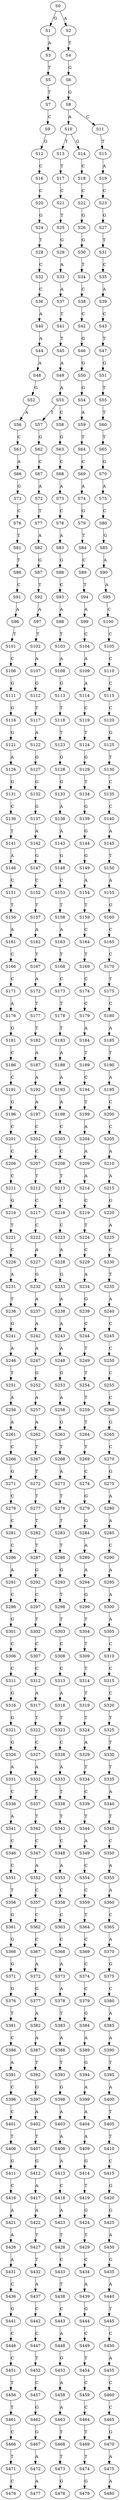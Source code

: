 strict digraph  {
	S0 -> S1 [ label = G ];
	S0 -> S2 [ label = A ];
	S1 -> S3 [ label = A ];
	S2 -> S4 [ label = T ];
	S3 -> S5 [ label = T ];
	S4 -> S6 [ label = G ];
	S5 -> S7 [ label = T ];
	S6 -> S8 [ label = G ];
	S7 -> S9 [ label = C ];
	S8 -> S10 [ label = A ];
	S8 -> S11 [ label = C ];
	S9 -> S12 [ label = G ];
	S10 -> S13 [ label = T ];
	S10 -> S14 [ label = G ];
	S11 -> S15 [ label = T ];
	S12 -> S16 [ label = C ];
	S13 -> S17 [ label = T ];
	S14 -> S18 [ label = C ];
	S15 -> S19 [ label = A ];
	S16 -> S20 [ label = C ];
	S17 -> S21 [ label = C ];
	S18 -> S22 [ label = C ];
	S19 -> S23 [ label = C ];
	S20 -> S24 [ label = G ];
	S21 -> S25 [ label = T ];
	S22 -> S26 [ label = G ];
	S23 -> S27 [ label = G ];
	S24 -> S28 [ label = T ];
	S25 -> S29 [ label = G ];
	S26 -> S30 [ label = G ];
	S27 -> S31 [ label = T ];
	S28 -> S32 [ label = C ];
	S29 -> S33 [ label = A ];
	S30 -> S34 [ label = T ];
	S31 -> S35 [ label = C ];
	S32 -> S36 [ label = C ];
	S33 -> S37 [ label = A ];
	S34 -> S38 [ label = C ];
	S35 -> S39 [ label = A ];
	S36 -> S40 [ label = A ];
	S37 -> S41 [ label = T ];
	S38 -> S42 [ label = C ];
	S39 -> S43 [ label = C ];
	S40 -> S44 [ label = A ];
	S41 -> S45 [ label = T ];
	S42 -> S46 [ label = G ];
	S43 -> S47 [ label = T ];
	S44 -> S48 [ label = A ];
	S45 -> S49 [ label = A ];
	S46 -> S50 [ label = G ];
	S47 -> S51 [ label = G ];
	S48 -> S52 [ label = G ];
	S49 -> S53 [ label = A ];
	S50 -> S54 [ label = G ];
	S51 -> S55 [ label = T ];
	S52 -> S56 [ label = A ];
	S53 -> S57 [ label = T ];
	S53 -> S58 [ label = C ];
	S54 -> S59 [ label = A ];
	S55 -> S60 [ label = T ];
	S56 -> S61 [ label = C ];
	S57 -> S62 [ label = G ];
	S58 -> S63 [ label = G ];
	S59 -> S64 [ label = T ];
	S60 -> S65 [ label = T ];
	S61 -> S66 [ label = A ];
	S62 -> S67 [ label = C ];
	S63 -> S68 [ label = C ];
	S64 -> S69 [ label = C ];
	S65 -> S70 [ label = G ];
	S66 -> S71 [ label = G ];
	S67 -> S72 [ label = A ];
	S68 -> S73 [ label = A ];
	S69 -> S74 [ label = A ];
	S70 -> S75 [ label = A ];
	S71 -> S76 [ label = C ];
	S72 -> S77 [ label = T ];
	S73 -> S78 [ label = C ];
	S74 -> S79 [ label = G ];
	S75 -> S80 [ label = C ];
	S76 -> S81 [ label = T ];
	S77 -> S82 [ label = A ];
	S78 -> S83 [ label = A ];
	S79 -> S84 [ label = T ];
	S80 -> S85 [ label = G ];
	S81 -> S86 [ label = T ];
	S82 -> S87 [ label = G ];
	S83 -> S88 [ label = G ];
	S84 -> S89 [ label = C ];
	S85 -> S90 [ label = A ];
	S86 -> S91 [ label = C ];
	S87 -> S92 [ label = T ];
	S88 -> S93 [ label = C ];
	S89 -> S94 [ label = T ];
	S90 -> S95 [ label = A ];
	S91 -> S96 [ label = A ];
	S92 -> S97 [ label = A ];
	S93 -> S98 [ label = A ];
	S94 -> S99 [ label = A ];
	S95 -> S100 [ label = C ];
	S96 -> S101 [ label = T ];
	S97 -> S102 [ label = T ];
	S98 -> S103 [ label = T ];
	S99 -> S104 [ label = C ];
	S100 -> S105 [ label = C ];
	S101 -> S106 [ label = C ];
	S102 -> S107 [ label = A ];
	S103 -> S108 [ label = A ];
	S104 -> S109 [ label = A ];
	S105 -> S110 [ label = C ];
	S106 -> S111 [ label = G ];
	S107 -> S112 [ label = G ];
	S108 -> S113 [ label = G ];
	S109 -> S114 [ label = A ];
	S110 -> S115 [ label = C ];
	S111 -> S116 [ label = G ];
	S112 -> S117 [ label = T ];
	S113 -> S118 [ label = T ];
	S114 -> S119 [ label = C ];
	S115 -> S120 [ label = C ];
	S116 -> S121 [ label = G ];
	S117 -> S122 [ label = A ];
	S118 -> S123 [ label = T ];
	S119 -> S124 [ label = T ];
	S120 -> S125 [ label = G ];
	S121 -> S126 [ label = A ];
	S122 -> S127 [ label = G ];
	S123 -> S128 [ label = G ];
	S124 -> S129 [ label = G ];
	S125 -> S130 [ label = T ];
	S126 -> S131 [ label = G ];
	S127 -> S132 [ label = G ];
	S128 -> S133 [ label = G ];
	S129 -> S134 [ label = T ];
	S130 -> S135 [ label = C ];
	S131 -> S136 [ label = C ];
	S132 -> S137 [ label = G ];
	S133 -> S138 [ label = A ];
	S134 -> S139 [ label = G ];
	S135 -> S140 [ label = C ];
	S136 -> S141 [ label = T ];
	S137 -> S142 [ label = A ];
	S138 -> S143 [ label = A ];
	S139 -> S144 [ label = G ];
	S140 -> S145 [ label = A ];
	S141 -> S146 [ label = A ];
	S142 -> S147 [ label = G ];
	S143 -> S148 [ label = G ];
	S144 -> S149 [ label = G ];
	S145 -> S150 [ label = T ];
	S146 -> S151 [ label = C ];
	S147 -> S152 [ label = C ];
	S148 -> S153 [ label = C ];
	S149 -> S154 [ label = A ];
	S150 -> S155 [ label = A ];
	S151 -> S156 [ label = T ];
	S152 -> S157 [ label = T ];
	S153 -> S158 [ label = T ];
	S154 -> S159 [ label = T ];
	S155 -> S160 [ label = G ];
	S156 -> S161 [ label = A ];
	S157 -> S162 [ label = A ];
	S158 -> S163 [ label = A ];
	S159 -> S164 [ label = C ];
	S160 -> S165 [ label = C ];
	S161 -> S166 [ label = C ];
	S162 -> S167 [ label = T ];
	S163 -> S168 [ label = T ];
	S164 -> S169 [ label = T ];
	S165 -> S170 [ label = C ];
	S166 -> S171 [ label = C ];
	S167 -> S172 [ label = A ];
	S168 -> S173 [ label = C ];
	S169 -> S174 [ label = C ];
	S170 -> S175 [ label = T ];
	S171 -> S176 [ label = A ];
	S172 -> S177 [ label = T ];
	S173 -> S178 [ label = T ];
	S174 -> S179 [ label = C ];
	S175 -> S180 [ label = C ];
	S176 -> S181 [ label = G ];
	S177 -> S182 [ label = T ];
	S178 -> S183 [ label = T ];
	S179 -> S184 [ label = A ];
	S180 -> S185 [ label = A ];
	S181 -> S186 [ label = C ];
	S182 -> S187 [ label = A ];
	S183 -> S188 [ label = A ];
	S184 -> S189 [ label = T ];
	S185 -> S190 [ label = T ];
	S186 -> S191 [ label = C ];
	S187 -> S192 [ label = A ];
	S188 -> S193 [ label = A ];
	S189 -> S194 [ label = C ];
	S190 -> S195 [ label = A ];
	S191 -> S196 [ label = G ];
	S192 -> S197 [ label = A ];
	S193 -> S198 [ label = A ];
	S194 -> S199 [ label = T ];
	S195 -> S200 [ label = C ];
	S196 -> S201 [ label = C ];
	S197 -> S202 [ label = C ];
	S198 -> S203 [ label = C ];
	S199 -> S204 [ label = A ];
	S200 -> S205 [ label = C ];
	S201 -> S206 [ label = C ];
	S202 -> S207 [ label = C ];
	S203 -> S208 [ label = C ];
	S204 -> S209 [ label = A ];
	S205 -> S210 [ label = A ];
	S206 -> S211 [ label = C ];
	S207 -> S212 [ label = T ];
	S208 -> S213 [ label = T ];
	S209 -> S214 [ label = A ];
	S210 -> S215 [ label = A ];
	S211 -> S216 [ label = G ];
	S212 -> S217 [ label = C ];
	S213 -> S218 [ label = C ];
	S214 -> S219 [ label = C ];
	S215 -> S220 [ label = G ];
	S216 -> S221 [ label = T ];
	S217 -> S222 [ label = C ];
	S218 -> S223 [ label = C ];
	S219 -> S224 [ label = T ];
	S220 -> S225 [ label = A ];
	S221 -> S226 [ label = C ];
	S222 -> S227 [ label = A ];
	S223 -> S228 [ label = A ];
	S224 -> S229 [ label = C ];
	S225 -> S230 [ label = C ];
	S226 -> S231 [ label = A ];
	S227 -> S232 [ label = G ];
	S228 -> S233 [ label = G ];
	S229 -> S234 [ label = A ];
	S230 -> S235 [ label = T ];
	S231 -> S236 [ label = T ];
	S232 -> S237 [ label = A ];
	S233 -> S238 [ label = A ];
	S234 -> S239 [ label = G ];
	S235 -> S240 [ label = A ];
	S236 -> S241 [ label = G ];
	S237 -> S242 [ label = A ];
	S238 -> S243 [ label = A ];
	S239 -> S244 [ label = C ];
	S240 -> S245 [ label = C ];
	S241 -> S246 [ label = A ];
	S242 -> S247 [ label = A ];
	S243 -> S248 [ label = A ];
	S244 -> S249 [ label = T ];
	S245 -> S250 [ label = C ];
	S246 -> S251 [ label = T ];
	S247 -> S252 [ label = G ];
	S248 -> S253 [ label = G ];
	S249 -> S254 [ label = T ];
	S250 -> S255 [ label = C ];
	S251 -> S256 [ label = A ];
	S252 -> S257 [ label = A ];
	S253 -> S258 [ label = A ];
	S254 -> S259 [ label = T ];
	S255 -> S260 [ label = C ];
	S256 -> S261 [ label = A ];
	S257 -> S262 [ label = A ];
	S258 -> S263 [ label = G ];
	S259 -> S264 [ label = T ];
	S260 -> S265 [ label = G ];
	S261 -> S266 [ label = C ];
	S262 -> S267 [ label = T ];
	S263 -> S268 [ label = T ];
	S264 -> S269 [ label = T ];
	S265 -> S270 [ label = C ];
	S266 -> S271 [ label = G ];
	S267 -> S272 [ label = T ];
	S268 -> S273 [ label = A ];
	S269 -> S274 [ label = C ];
	S270 -> S275 [ label = G ];
	S271 -> S276 [ label = C ];
	S272 -> S277 [ label = T ];
	S273 -> S278 [ label = T ];
	S274 -> S279 [ label = G ];
	S275 -> S280 [ label = A ];
	S276 -> S281 [ label = C ];
	S277 -> S282 [ label = T ];
	S278 -> S283 [ label = T ];
	S279 -> S284 [ label = G ];
	S280 -> S285 [ label = A ];
	S281 -> S286 [ label = C ];
	S282 -> S287 [ label = T ];
	S283 -> S288 [ label = T ];
	S284 -> S289 [ label = A ];
	S285 -> S290 [ label = C ];
	S286 -> S291 [ label = A ];
	S287 -> S292 [ label = G ];
	S288 -> S293 [ label = G ];
	S289 -> S294 [ label = A ];
	S290 -> S295 [ label = A ];
	S291 -> S296 [ label = C ];
	S292 -> S297 [ label = C ];
	S293 -> S298 [ label = T ];
	S294 -> S299 [ label = G ];
	S295 -> S300 [ label = A ];
	S296 -> S301 [ label = G ];
	S297 -> S302 [ label = T ];
	S298 -> S303 [ label = T ];
	S299 -> S304 [ label = T ];
	S300 -> S305 [ label = A ];
	S301 -> S306 [ label = C ];
	S302 -> S307 [ label = C ];
	S303 -> S308 [ label = C ];
	S304 -> S309 [ label = T ];
	S305 -> S310 [ label = C ];
	S306 -> S311 [ label = C ];
	S307 -> S312 [ label = C ];
	S308 -> S313 [ label = C ];
	S309 -> S314 [ label = T ];
	S310 -> S315 [ label = C ];
	S311 -> S316 [ label = G ];
	S312 -> S317 [ label = A ];
	S313 -> S318 [ label = A ];
	S314 -> S319 [ label = T ];
	S315 -> S320 [ label = C ];
	S316 -> S321 [ label = G ];
	S317 -> S322 [ label = T ];
	S318 -> S323 [ label = T ];
	S319 -> S324 [ label = T ];
	S320 -> S325 [ label = T ];
	S321 -> S326 [ label = G ];
	S322 -> S327 [ label = C ];
	S323 -> S328 [ label = C ];
	S324 -> S329 [ label = A ];
	S325 -> S330 [ label = T ];
	S326 -> S331 [ label = A ];
	S327 -> S332 [ label = A ];
	S328 -> S333 [ label = A ];
	S329 -> S334 [ label = T ];
	S330 -> S335 [ label = T ];
	S331 -> S336 [ label = C ];
	S332 -> S337 [ label = T ];
	S333 -> S338 [ label = T ];
	S334 -> S339 [ label = C ];
	S335 -> S340 [ label = A ];
	S336 -> S341 [ label = A ];
	S337 -> S342 [ label = T ];
	S338 -> S343 [ label = T ];
	S339 -> S344 [ label = T ];
	S340 -> S345 [ label = T ];
	S341 -> S346 [ label = C ];
	S342 -> S347 [ label = C ];
	S343 -> S348 [ label = C ];
	S344 -> S349 [ label = A ];
	S345 -> S350 [ label = C ];
	S346 -> S351 [ label = C ];
	S347 -> S352 [ label = A ];
	S348 -> S353 [ label = A ];
	S349 -> S354 [ label = C ];
	S350 -> S355 [ label = A ];
	S351 -> S356 [ label = T ];
	S352 -> S357 [ label = C ];
	S353 -> S358 [ label = C ];
	S354 -> S359 [ label = C ];
	S355 -> S360 [ label = A ];
	S356 -> S361 [ label = G ];
	S357 -> S362 [ label = C ];
	S358 -> S363 [ label = C ];
	S359 -> S364 [ label = T ];
	S360 -> S365 [ label = C ];
	S361 -> S366 [ label = G ];
	S362 -> S367 [ label = C ];
	S363 -> S368 [ label = C ];
	S364 -> S369 [ label = C ];
	S365 -> S370 [ label = A ];
	S366 -> S371 [ label = G ];
	S367 -> S372 [ label = A ];
	S368 -> S373 [ label = A ];
	S369 -> S374 [ label = C ];
	S370 -> S375 [ label = G ];
	S371 -> S376 [ label = G ];
	S372 -> S377 [ label = G ];
	S373 -> S378 [ label = A ];
	S374 -> S379 [ label = C ];
	S375 -> S380 [ label = C ];
	S376 -> S381 [ label = T ];
	S377 -> S382 [ label = A ];
	S378 -> S383 [ label = T ];
	S379 -> S384 [ label = G ];
	S380 -> S385 [ label = A ];
	S381 -> S386 [ label = C ];
	S382 -> S387 [ label = A ];
	S383 -> S388 [ label = A ];
	S384 -> S389 [ label = A ];
	S385 -> S390 [ label = A ];
	S386 -> S391 [ label = A ];
	S387 -> S392 [ label = T ];
	S388 -> S393 [ label = T ];
	S389 -> S394 [ label = G ];
	S390 -> S395 [ label = T ];
	S391 -> S396 [ label = C ];
	S392 -> S397 [ label = G ];
	S393 -> S398 [ label = G ];
	S394 -> S399 [ label = A ];
	S395 -> S400 [ label = A ];
	S396 -> S401 [ label = C ];
	S397 -> S402 [ label = A ];
	S398 -> S403 [ label = A ];
	S399 -> S404 [ label = A ];
	S400 -> S405 [ label = T ];
	S401 -> S406 [ label = T ];
	S402 -> S407 [ label = T ];
	S403 -> S408 [ label = A ];
	S404 -> S409 [ label = A ];
	S405 -> S410 [ label = T ];
	S406 -> S411 [ label = G ];
	S407 -> S412 [ label = G ];
	S408 -> S413 [ label = A ];
	S409 -> S414 [ label = G ];
	S410 -> S415 [ label = C ];
	S411 -> S416 [ label = C ];
	S412 -> S417 [ label = A ];
	S413 -> S418 [ label = C ];
	S414 -> S419 [ label = T ];
	S415 -> S420 [ label = G ];
	S416 -> S421 [ label = A ];
	S417 -> S422 [ label = A ];
	S418 -> S423 [ label = A ];
	S419 -> S424 [ label = G ];
	S420 -> S425 [ label = G ];
	S421 -> S426 [ label = A ];
	S422 -> S427 [ label = T ];
	S423 -> S428 [ label = T ];
	S424 -> S429 [ label = T ];
	S425 -> S430 [ label = A ];
	S426 -> S431 [ label = A ];
	S427 -> S432 [ label = T ];
	S428 -> S433 [ label = C ];
	S429 -> S434 [ label = C ];
	S430 -> S435 [ label = G ];
	S431 -> S436 [ label = C ];
	S432 -> S437 [ label = A ];
	S433 -> S438 [ label = T ];
	S434 -> S439 [ label = A ];
	S435 -> S440 [ label = A ];
	S436 -> S441 [ label = G ];
	S437 -> S442 [ label = C ];
	S438 -> S443 [ label = C ];
	S439 -> S444 [ label = G ];
	S440 -> S445 [ label = T ];
	S441 -> S446 [ label = C ];
	S442 -> S447 [ label = C ];
	S443 -> S448 [ label = A ];
	S444 -> S449 [ label = C ];
	S445 -> S450 [ label = C ];
	S446 -> S451 [ label = C ];
	S447 -> S452 [ label = T ];
	S448 -> S453 [ label = G ];
	S449 -> S454 [ label = T ];
	S450 -> S455 [ label = A ];
	S451 -> S456 [ label = T ];
	S452 -> S457 [ label = C ];
	S453 -> S458 [ label = A ];
	S454 -> S459 [ label = C ];
	S455 -> S460 [ label = C ];
	S456 -> S461 [ label = T ];
	S457 -> S462 [ label = G ];
	S458 -> S463 [ label = A ];
	S459 -> S464 [ label = C ];
	S460 -> S465 [ label = C ];
	S461 -> S466 [ label = C ];
	S462 -> S467 [ label = G ];
	S463 -> S468 [ label = T ];
	S464 -> S469 [ label = T ];
	S465 -> S470 [ label = G ];
	S466 -> S471 [ label = T ];
	S467 -> S472 [ label = A ];
	S468 -> S473 [ label = T ];
	S469 -> S474 [ label = T ];
	S470 -> S475 [ label = A ];
	S471 -> S476 [ label = C ];
	S472 -> S477 [ label = A ];
	S473 -> S478 [ label = G ];
	S474 -> S479 [ label = G ];
	S475 -> S480 [ label = A ];
}
